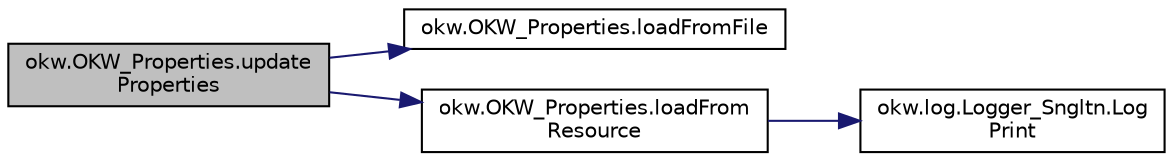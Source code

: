 digraph "okw.OKW_Properties.updateProperties"
{
 // INTERACTIVE_SVG=YES
 // LATEX_PDF_SIZE
  edge [fontname="Helvetica",fontsize="10",labelfontname="Helvetica",labelfontsize="10"];
  node [fontname="Helvetica",fontsize="10",shape=record];
  rankdir="LR";
  Node1 [label="okw.OKW_Properties.update\lProperties",height=0.2,width=0.4,color="black", fillcolor="grey75", style="filled", fontcolor="black",tooltip="Aktualisert/Lädt die Properties in der unter OKW_Properties beschriebene Weise."];
  Node1 -> Node2 [color="midnightblue",fontsize="10",style="solid",fontname="Helvetica"];
  Node2 [label="okw.OKW_Properties.loadFromFile",height=0.2,width=0.4,color="black", fillcolor="white", style="filled",URL="$classokw_1_1_o_k_w___properties.html#afc8dc0670ad58d98cdea0edb292938d8",tooltip="Lädt die Liste OKW_Properties.ResoursesProperties hinzufügen."];
  Node1 -> Node3 [color="midnightblue",fontsize="10",style="solid",fontname="Helvetica"];
  Node3 [label="okw.OKW_Properties.loadFrom\lResource",height=0.2,width=0.4,color="black", fillcolor="white", style="filled",URL="$classokw_1_1_o_k_w___properties.html#a71802fdc0a4666c9b93e4e3e4c2b66d7",tooltip="Lädt die Liste OKW_Properties.ResoursesProperties hinzufügen."];
  Node3 -> Node4 [color="midnightblue",fontsize="10",style="solid",fontname="Helvetica"];
  Node4 [label="okw.log.Logger_Sngltn.Log\lPrint",height=0.2,width=0.4,color="black", fillcolor="white", style="filled",URL="$classokw_1_1log_1_1_logger___sngltn.html#a8ebceaddd6cc6963ddb8e08c72ea808c",tooltip="LogPrint Function: Prints the values of expressions to the results file."];
}
